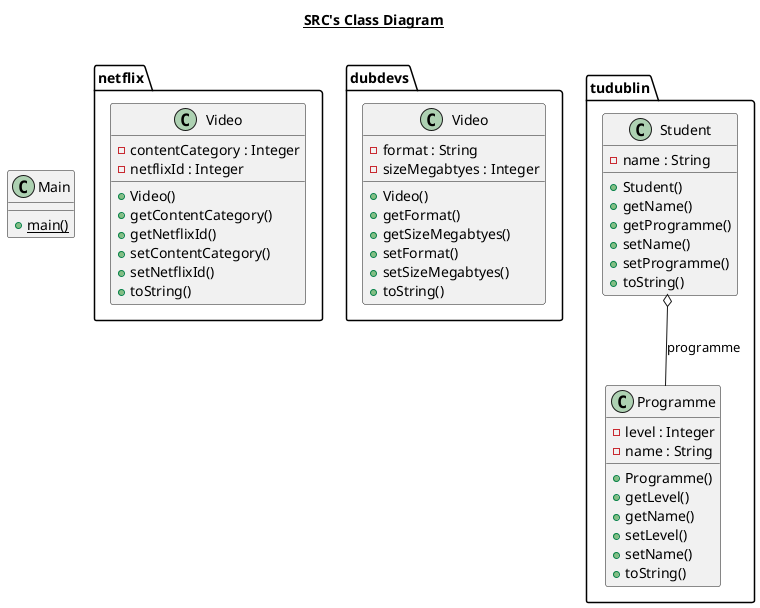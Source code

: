 @startuml

title __SRC's Class Diagram__\n

    class Main {
        {static} + main()
    }

    class netflix.Video {
              - contentCategory : Integer
              - netflixId : Integer
              + Video()
              + getContentCategory()
              + getNetflixId()
              + setContentCategory()
              + setNetflixId()
              + toString()
          }
    class dubdevs.Video {
                        - format : String
                        - sizeMegabtyes : Integer
                        + Video()
                        + getFormat()
                        + getSizeMegabtyes()
                        + setFormat()
                        + setSizeMegabtyes()
                        + toString()
                    }

          class tudublin.Programme {
                    - level : Integer
                    - name : String
                    + Programme()
                    + getLevel()
                    + getName()
                    + setLevel()
                    + setName()
                    + toString()
                }

                class tudublin.Student {
                    - name : String
                    + Student()
                    + getName()
                    + getProgramme()
                    + setName()
                    + setProgramme()
                    + toString()
                }

          tudublin.Student o-- tudublin.Programme : programme





@enduml
